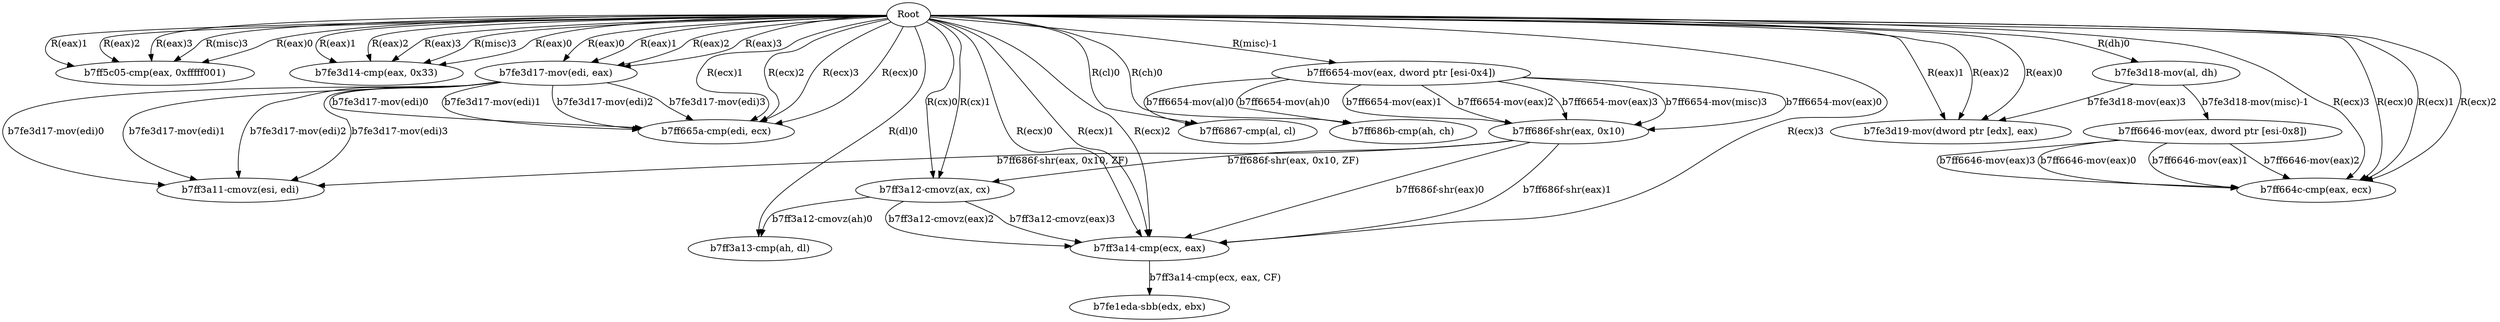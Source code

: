 digraph {
	R [label=Root]
		R -> "b7ff5c05-cmp" [label="R(eax)0"]
		R -> "b7ff5c05-cmp" [label="R(eax)1"]
		R -> "b7ff5c05-cmp" [label="R(eax)2"]
		R -> "b7ff5c05-cmp" [label="R(eax)3"]
		R -> "b7ff5c05-cmp" [label="R(misc)3"]
		R -> "b7fe3d14-cmp" [label="R(eax)0"]
		R -> "b7fe3d14-cmp" [label="R(eax)1"]
		R -> "b7fe3d14-cmp" [label="R(eax)2"]
		R -> "b7fe3d14-cmp" [label="R(eax)3"]
		R -> "b7fe3d14-cmp" [label="R(misc)3"]
		R -> "b7fe3d17-mov" [label="R(eax)0"]
		R -> "b7fe3d17-mov" [label="R(eax)1"]
		R -> "b7fe3d17-mov" [label="R(eax)2"]
		R -> "b7fe3d17-mov" [label="R(eax)3"]
		R -> "b7fe3d18-mov" [label="R(dh)0"]
		R -> "b7fe3d19-mov" [label="R(eax)0"]
		R -> "b7fe3d19-mov" [label="R(eax)1"]
		R -> "b7fe3d19-mov" [label="R(eax)2"]
		"b7fe3d18-mov" -> "b7fe3d19-mov" [label="b7fe3d18-mov(eax)3"]
		"b7fe3d18-mov" -> "b7ff6646-mov" [label="b7fe3d18-mov(misc)-1"]
		"b7ff6646-mov" -> "b7ff664c-cmp" [label="b7ff6646-mov(eax)0"]
		"b7ff6646-mov" -> "b7ff664c-cmp" [label="b7ff6646-mov(eax)1"]
		"b7ff6646-mov" -> "b7ff664c-cmp" [label="b7ff6646-mov(eax)2"]
		"b7ff6646-mov" -> "b7ff664c-cmp" [label="b7ff6646-mov(eax)3"]
		R -> "b7ff664c-cmp" [label="R(ecx)0"]
		R -> "b7ff664c-cmp" [label="R(ecx)1"]
		R -> "b7ff664c-cmp" [label="R(ecx)2"]
		R -> "b7ff664c-cmp" [label="R(ecx)3"]
		R -> "b7ff6654-mov" [label="R(misc)-1"]
		"b7fe3d17-mov" -> "b7ff665a-cmp" [label="b7fe3d17-mov(edi)0"]
		"b7fe3d17-mov" -> "b7ff665a-cmp" [label="b7fe3d17-mov(edi)1"]
		"b7fe3d17-mov" -> "b7ff665a-cmp" [label="b7fe3d17-mov(edi)2"]
		"b7fe3d17-mov" -> "b7ff665a-cmp" [label="b7fe3d17-mov(edi)3"]
		R -> "b7ff665a-cmp" [label="R(ecx)0"]
		R -> "b7ff665a-cmp" [label="R(ecx)1"]
		R -> "b7ff665a-cmp" [label="R(ecx)2"]
		R -> "b7ff665a-cmp" [label="R(ecx)3"]
		"b7ff6654-mov" -> "b7ff6867-cmp" [label="b7ff6654-mov(al)0"]
		R -> "b7ff6867-cmp" [label="R(cl)0"]
		"b7ff6654-mov" -> "b7ff686b-cmp" [label="b7ff6654-mov(ah)0"]
		R -> "b7ff686b-cmp" [label="R(ch)0"]
		"b7ff6654-mov" -> "b7ff686f-shr" [label="b7ff6654-mov(eax)0"]
		"b7ff6654-mov" -> "b7ff686f-shr" [label="b7ff6654-mov(eax)1"]
		"b7ff6654-mov" -> "b7ff686f-shr" [label="b7ff6654-mov(eax)2"]
		"b7ff6654-mov" -> "b7ff686f-shr" [label="b7ff6654-mov(eax)3"]
		"b7ff6654-mov" -> "b7ff686f-shr" [label="b7ff6654-mov(misc)3"]
		"b7ff686f-shr" -> "b7ff3a11-cmovz" [label="b7ff686f-shr(eax, 0x10, ZF)"]
		"b7fe3d17-mov" -> "b7ff3a11-cmovz" [label="b7fe3d17-mov(edi)0"]
		"b7fe3d17-mov" -> "b7ff3a11-cmovz" [label="b7fe3d17-mov(edi)1"]
		"b7fe3d17-mov" -> "b7ff3a11-cmovz" [label="b7fe3d17-mov(edi)2"]
		"b7fe3d17-mov" -> "b7ff3a11-cmovz" [label="b7fe3d17-mov(edi)3"]
		"b7ff686f-shr" -> "b7ff3a12-cmovz" [label="b7ff686f-shr(eax, 0x10, ZF)"]
		R -> "b7ff3a12-cmovz" [label="R(cx)0"]
		R -> "b7ff3a12-cmovz" [label="R(cx)1"]
		"b7ff3a12-cmovz" -> "b7ff3a13-cmp" [label="b7ff3a12-cmovz(ah)0"]
		R -> "b7ff3a13-cmp" [label="R(dl)0"]
		R -> "b7ff3a14-cmp" [label="R(ecx)0"]
		R -> "b7ff3a14-cmp" [label="R(ecx)1"]
		R -> "b7ff3a14-cmp" [label="R(ecx)2"]
		R -> "b7ff3a14-cmp" [label="R(ecx)3"]
		"b7ff686f-shr" -> "b7ff3a14-cmp" [label="b7ff686f-shr(eax)0"]
		"b7ff686f-shr" -> "b7ff3a14-cmp" [label="b7ff686f-shr(eax)1"]
		"b7ff3a12-cmovz" -> "b7ff3a14-cmp" [label="b7ff3a12-cmovz(eax)2"]
		"b7ff3a12-cmovz" -> "b7ff3a14-cmp" [label="b7ff3a12-cmovz(eax)3"]
		"b7ff3a14-cmp" -> "b7fe1eda-sbb" [label="b7ff3a14-cmp(ecx, eax, CF)"]
	"b7ff5c05-cmp" [label="b7ff5c05-cmp(eax, 0xfffff001)"]
	"b7fe3d14-cmp" [label="b7fe3d14-cmp(eax, 0x33)"]
	"b7fe3d17-mov" [label="b7fe3d17-mov(edi, eax)"]
	"b7fe3d18-mov" [label="b7fe3d18-mov(al, dh)"]
	"b7fe3d19-mov" [label="b7fe3d19-mov(dword ptr [edx], eax)"]
	"b7ff6646-mov" [label="b7ff6646-mov(eax, dword ptr [esi-0x8])"]
	"b7ff664c-cmp" [label="b7ff664c-cmp(eax, ecx)"]
	"b7ff6654-mov" [label="b7ff6654-mov(eax, dword ptr [esi-0x4])"]
	"b7ff665a-cmp" [label="b7ff665a-cmp(edi, ecx)"]
	"b7ff6867-cmp" [label="b7ff6867-cmp(al, cl)"]
	"b7ff686b-cmp" [label="b7ff686b-cmp(ah, ch)"]
	"b7ff686f-shr" [label="b7ff686f-shr(eax, 0x10)"]
	"b7ff3a11-cmovz" [label="b7ff3a11-cmovz(esi, edi)"]
	"b7ff3a12-cmovz" [label="b7ff3a12-cmovz(ax, cx)"]
	"b7ff3a13-cmp" [label="b7ff3a13-cmp(ah, dl)"]
	"b7ff3a14-cmp" [label="b7ff3a14-cmp(ecx, eax)"]
	"b7fe1eda-sbb" [label="b7fe1eda-sbb(edx, ebx)"]
}

